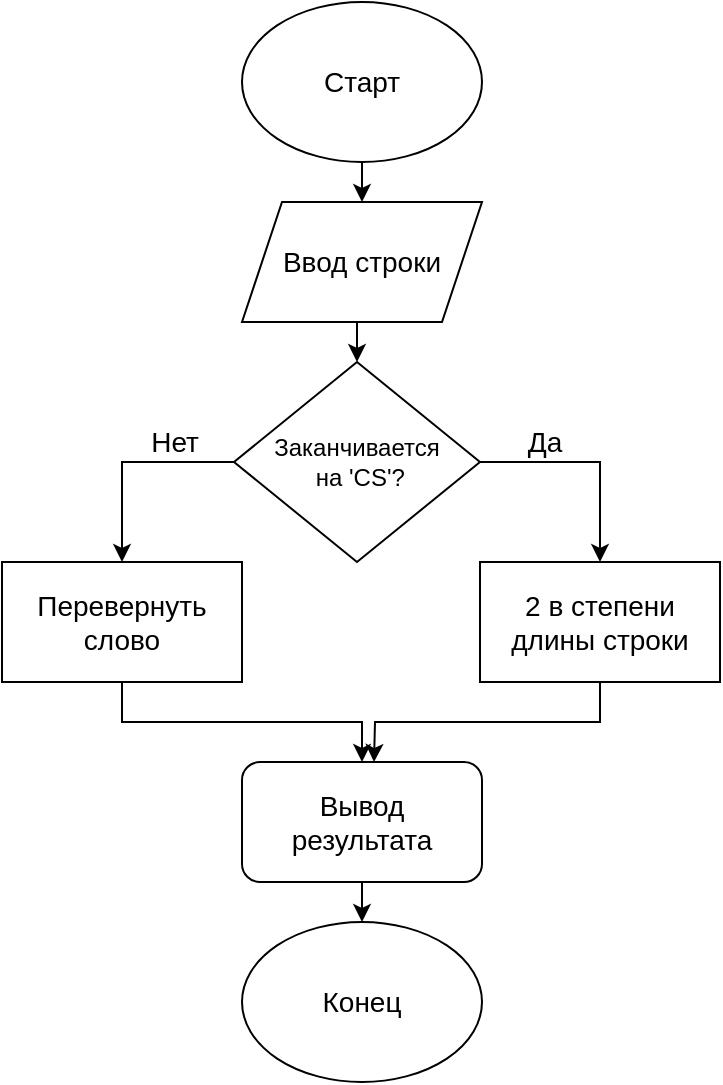 <mxfile version="17.4.0" type="device"><diagram id="NQPQXDpXnAedNzN7_AxD" name="Page-1"><mxGraphModel dx="1350" dy="773" grid="1" gridSize="10" guides="1" tooltips="1" connect="1" arrows="1" fold="1" page="1" pageScale="1" pageWidth="827" pageHeight="1169" math="0" shadow="0"><root><mxCell id="0"/><mxCell id="1" parent="0"/><mxCell id="3DTritF73-4kUKQ6CK-_-5" style="edgeStyle=orthogonalEdgeStyle;rounded=0;orthogonalLoop=1;jettySize=auto;html=1;exitX=0.5;exitY=1;exitDx=0;exitDy=0;entryX=0.5;entryY=0;entryDx=0;entryDy=0;" edge="1" parent="1" target="3DTritF73-4kUKQ6CK-_-4"><mxGeometry relative="1" as="geometry"><mxPoint x="414" y="80" as="sourcePoint"/></mxGeometry></mxCell><mxCell id="3DTritF73-4kUKQ6CK-_-7" style="edgeStyle=orthogonalEdgeStyle;rounded=0;orthogonalLoop=1;jettySize=auto;html=1;exitX=0.5;exitY=1;exitDx=0;exitDy=0;entryX=0.5;entryY=0;entryDx=0;entryDy=0;fontSize=14;" edge="1" parent="1" source="3DTritF73-4kUKQ6CK-_-4" target="3DTritF73-4kUKQ6CK-_-6"><mxGeometry relative="1" as="geometry"/></mxCell><mxCell id="3DTritF73-4kUKQ6CK-_-4" value="Ввод строки" style="shape=parallelogram;perimeter=parallelogramPerimeter;whiteSpace=wrap;html=1;fixedSize=1;fontSize=14;" vertex="1" parent="1"><mxGeometry x="354" y="100" width="120" height="60" as="geometry"/></mxCell><mxCell id="3DTritF73-4kUKQ6CK-_-10" style="edgeStyle=orthogonalEdgeStyle;rounded=0;orthogonalLoop=1;jettySize=auto;html=1;exitX=0;exitY=0.5;exitDx=0;exitDy=0;entryX=0.5;entryY=0;entryDx=0;entryDy=0;fontSize=12;" edge="1" parent="1" source="3DTritF73-4kUKQ6CK-_-6" target="3DTritF73-4kUKQ6CK-_-8"><mxGeometry relative="1" as="geometry"/></mxCell><mxCell id="3DTritF73-4kUKQ6CK-_-13" style="edgeStyle=orthogonalEdgeStyle;rounded=0;orthogonalLoop=1;jettySize=auto;html=1;exitX=1;exitY=0.5;exitDx=0;exitDy=0;entryX=0.5;entryY=0;entryDx=0;entryDy=0;fontSize=14;" edge="1" parent="1" source="3DTritF73-4kUKQ6CK-_-6" target="3DTritF73-4kUKQ6CK-_-12"><mxGeometry relative="1" as="geometry"/></mxCell><mxCell id="3DTritF73-4kUKQ6CK-_-6" value="Заканчивается&lt;br style=&quot;font-size: 12px;&quot;&gt;&amp;nbsp;на 'CS'?" style="rhombus;whiteSpace=wrap;html=1;fontSize=12;" vertex="1" parent="1"><mxGeometry x="350" y="180" width="123" height="100" as="geometry"/></mxCell><mxCell id="3DTritF73-4kUKQ6CK-_-16" style="edgeStyle=orthogonalEdgeStyle;rounded=0;orthogonalLoop=1;jettySize=auto;html=1;exitX=0.5;exitY=1;exitDx=0;exitDy=0;fontSize=14;" edge="1" parent="1" source="3DTritF73-4kUKQ6CK-_-8" target="3DTritF73-4kUKQ6CK-_-15"><mxGeometry relative="1" as="geometry"/></mxCell><mxCell id="3DTritF73-4kUKQ6CK-_-8" value="Перевернуть&lt;br&gt;слово" style="rounded=0;whiteSpace=wrap;html=1;fontSize=14;" vertex="1" parent="1"><mxGeometry x="234" y="280" width="120" height="60" as="geometry"/></mxCell><mxCell id="3DTritF73-4kUKQ6CK-_-11" value="Да" style="text;html=1;align=center;verticalAlign=middle;resizable=0;points=[];autosize=1;strokeColor=none;fillColor=none;fontSize=14;" vertex="1" parent="1"><mxGeometry x="490" y="210" width="30" height="20" as="geometry"/></mxCell><mxCell id="3DTritF73-4kUKQ6CK-_-17" style="edgeStyle=orthogonalEdgeStyle;rounded=0;orthogonalLoop=1;jettySize=auto;html=1;exitX=0.5;exitY=1;exitDx=0;exitDy=0;fontSize=14;" edge="1" parent="1" source="3DTritF73-4kUKQ6CK-_-12"><mxGeometry relative="1" as="geometry"><mxPoint x="420" y="380" as="targetPoint"/></mxGeometry></mxCell><mxCell id="3DTritF73-4kUKQ6CK-_-12" value="2 в степени длины строки" style="rounded=0;whiteSpace=wrap;html=1;fontSize=14;" vertex="1" parent="1"><mxGeometry x="473" y="280" width="120" height="60" as="geometry"/></mxCell><mxCell id="3DTritF73-4kUKQ6CK-_-14" value="Нет" style="text;html=1;align=center;verticalAlign=middle;resizable=0;points=[];autosize=1;strokeColor=none;fillColor=none;fontSize=14;" vertex="1" parent="1"><mxGeometry x="300" y="210" width="40" height="20" as="geometry"/></mxCell><mxCell id="3DTritF73-4kUKQ6CK-_-20" style="edgeStyle=orthogonalEdgeStyle;rounded=0;orthogonalLoop=1;jettySize=auto;html=1;exitX=0.5;exitY=1;exitDx=0;exitDy=0;entryX=0.5;entryY=0;entryDx=0;entryDy=0;fontSize=14;" edge="1" parent="1" source="3DTritF73-4kUKQ6CK-_-15" target="3DTritF73-4kUKQ6CK-_-19"><mxGeometry relative="1" as="geometry"/></mxCell><mxCell id="3DTritF73-4kUKQ6CK-_-15" value="Вывод &lt;br&gt;результата" style="rounded=1;whiteSpace=wrap;html=1;fontSize=14;" vertex="1" parent="1"><mxGeometry x="354" y="380" width="120" height="60" as="geometry"/></mxCell><mxCell id="3DTritF73-4kUKQ6CK-_-18" value="Старт" style="ellipse;whiteSpace=wrap;html=1;fontSize=14;" vertex="1" parent="1"><mxGeometry x="354" width="120" height="80" as="geometry"/></mxCell><mxCell id="3DTritF73-4kUKQ6CK-_-19" value="Конец" style="ellipse;whiteSpace=wrap;html=1;fontSize=14;" vertex="1" parent="1"><mxGeometry x="354" y="460" width="120" height="80" as="geometry"/></mxCell></root></mxGraphModel></diagram></mxfile>